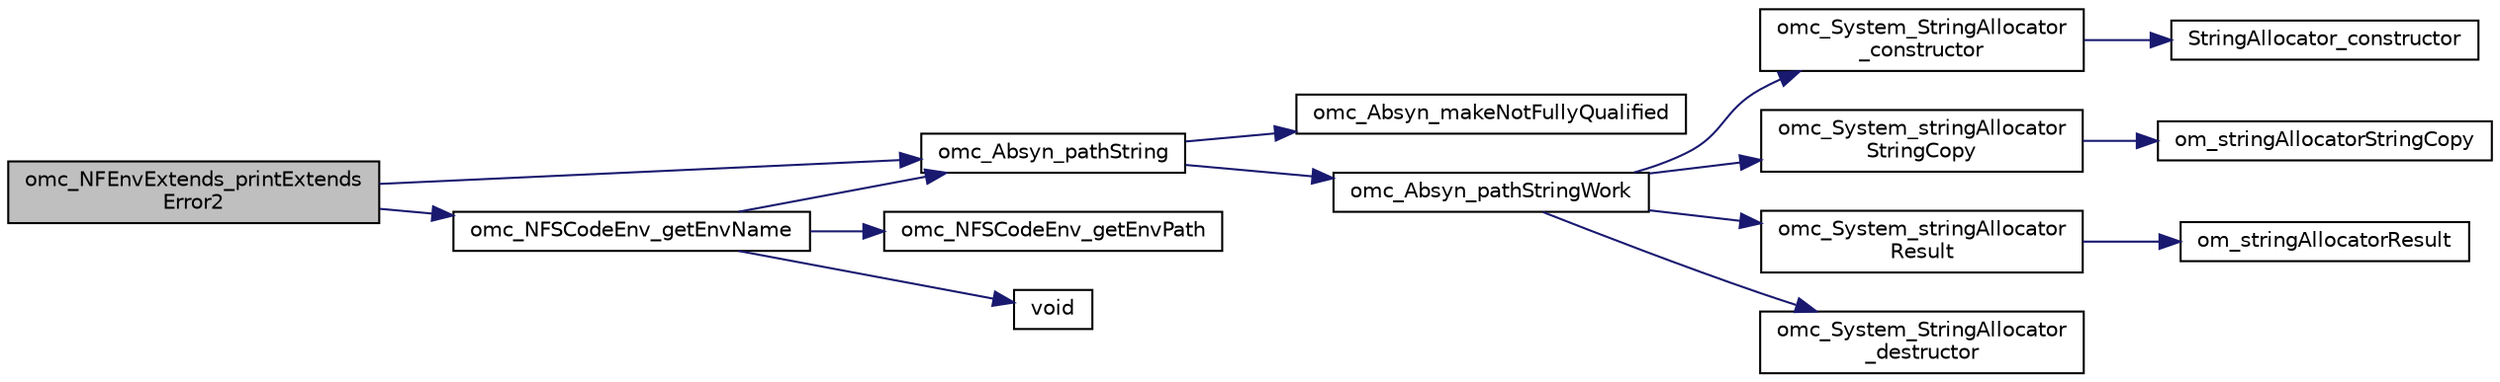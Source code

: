 digraph "omc_NFEnvExtends_printExtendsError2"
{
  edge [fontname="Helvetica",fontsize="10",labelfontname="Helvetica",labelfontsize="10"];
  node [fontname="Helvetica",fontsize="10",shape=record];
  rankdir="LR";
  Node604 [label="omc_NFEnvExtends_printExtends\lError2",height=0.2,width=0.4,color="black", fillcolor="grey75", style="filled", fontcolor="black"];
  Node604 -> Node605 [color="midnightblue",fontsize="10",style="solid",fontname="Helvetica"];
  Node605 [label="omc_Absyn_pathString",height=0.2,width=0.4,color="black", fillcolor="white", style="filled",URL="$d0/d78/_absyn_8c.html#a8019d89e43bec6f522ed51a5feceeb83"];
  Node605 -> Node606 [color="midnightblue",fontsize="10",style="solid",fontname="Helvetica"];
  Node606 [label="omc_Absyn_makeNotFullyQualified",height=0.2,width=0.4,color="black", fillcolor="white", style="filled",URL="$d0/d78/_absyn_8c.html#aa90ee78f7c8fc6fd5b988d9d6eadda59"];
  Node605 -> Node607 [color="midnightblue",fontsize="10",style="solid",fontname="Helvetica"];
  Node607 [label="omc_Absyn_pathStringWork",height=0.2,width=0.4,color="black", fillcolor="white", style="filled",URL="$d0/d78/_absyn_8c.html#a5ac0f205a03658465c7029ab9217dc20"];
  Node607 -> Node608 [color="midnightblue",fontsize="10",style="solid",fontname="Helvetica"];
  Node608 [label="omc_System_StringAllocator\l_constructor",height=0.2,width=0.4,color="black", fillcolor="white", style="filled",URL="$d1/d95/_system_8c.html#ad2e105aeacd5b1f062d1a0f82e45e34a"];
  Node608 -> Node609 [color="midnightblue",fontsize="10",style="solid",fontname="Helvetica"];
  Node609 [label="StringAllocator_constructor",height=0.2,width=0.4,color="black", fillcolor="white", style="filled",URL="$dd/ddb/_system__includes_8h.html#a9f4da0f15063aa18a9e6ab5baa0ae36c"];
  Node607 -> Node610 [color="midnightblue",fontsize="10",style="solid",fontname="Helvetica"];
  Node610 [label="omc_System_stringAllocator\lStringCopy",height=0.2,width=0.4,color="black", fillcolor="white", style="filled",URL="$d1/d95/_system_8c.html#af8847d2041f2dc8d967e8aecf3dc8c02"];
  Node610 -> Node611 [color="midnightblue",fontsize="10",style="solid",fontname="Helvetica"];
  Node611 [label="om_stringAllocatorStringCopy",height=0.2,width=0.4,color="black", fillcolor="white", style="filled",URL="$dd/ddb/_system__includes_8h.html#a8e19a7a58e3c6431947680216dd4fa2a"];
  Node607 -> Node612 [color="midnightblue",fontsize="10",style="solid",fontname="Helvetica"];
  Node612 [label="omc_System_stringAllocator\lResult",height=0.2,width=0.4,color="black", fillcolor="white", style="filled",URL="$d1/d95/_system_8c.html#af314a780e1ba28e87940376fefe833ca"];
  Node612 -> Node613 [color="midnightblue",fontsize="10",style="solid",fontname="Helvetica"];
  Node613 [label="om_stringAllocatorResult",height=0.2,width=0.4,color="black", fillcolor="white", style="filled",URL="$dd/ddb/_system__includes_8h.html#ac5166cb81d1b1b91e6d70ab97c6c9bc3"];
  Node607 -> Node614 [color="midnightblue",fontsize="10",style="solid",fontname="Helvetica"];
  Node614 [label="omc_System_StringAllocator\l_destructor",height=0.2,width=0.4,color="black", fillcolor="white", style="filled",URL="$d1/d95/_system_8c.html#abaad6ae894ae7b9dde52307668f61597"];
  Node604 -> Node615 [color="midnightblue",fontsize="10",style="solid",fontname="Helvetica"];
  Node615 [label="omc_NFSCodeEnv_getEnvName",height=0.2,width=0.4,color="black", fillcolor="white", style="filled",URL="$da/db6/_n_f_s_code_env_8c.html#a625f733e83f39705e697791d9c7cc0ae"];
  Node615 -> Node605 [color="midnightblue",fontsize="10",style="solid",fontname="Helvetica"];
  Node615 -> Node616 [color="midnightblue",fontsize="10",style="solid",fontname="Helvetica"];
  Node616 [label="omc_NFSCodeEnv_getEnvPath",height=0.2,width=0.4,color="black", fillcolor="white", style="filled",URL="$da/db6/_n_f_s_code_env_8c.html#a3b012f5abbf3bc97cafeb52278cc35f3"];
  Node615 -> Node617 [color="midnightblue",fontsize="10",style="solid",fontname="Helvetica"];
  Node617 [label="void",height=0.2,width=0.4,color="black", fillcolor="white", style="filled",URL="$d1/dd1/3rd_party_2gc_2include_2gc_8h.html#acacfa47efcc44a29f7bb7d98f2a000f8"];
}
